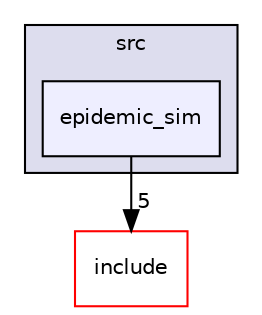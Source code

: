 digraph "src/epidemic_sim" {
  compound=true
  node [ fontsize="10", fontname="Helvetica"];
  edge [ labelfontsize="10", labelfontname="Helvetica"];
  subgraph clusterdir_68267d1309a1af8e8297ef4c3efbcdba {
    graph [ bgcolor="#ddddee", pencolor="black", label="src" fontname="Helvetica", fontsize="10", URL="dir_68267d1309a1af8e8297ef4c3efbcdba.html"]
  dir_0afa2488f4e1a2cd34c7ffae95dfe620 [shape=box, label="epidemic_sim", style="filled", fillcolor="#eeeeff", pencolor="black", URL="dir_0afa2488f4e1a2cd34c7ffae95dfe620.html"];
  }
  dir_d44c64559bbebec7f509842c48db8b23 [shape=box label="include" fillcolor="white" style="filled" color="red" URL="dir_d44c64559bbebec7f509842c48db8b23.html"];
  dir_0afa2488f4e1a2cd34c7ffae95dfe620->dir_d44c64559bbebec7f509842c48db8b23 [headlabel="5", labeldistance=1.5 headhref="dir_000005_000000.html"];
}
